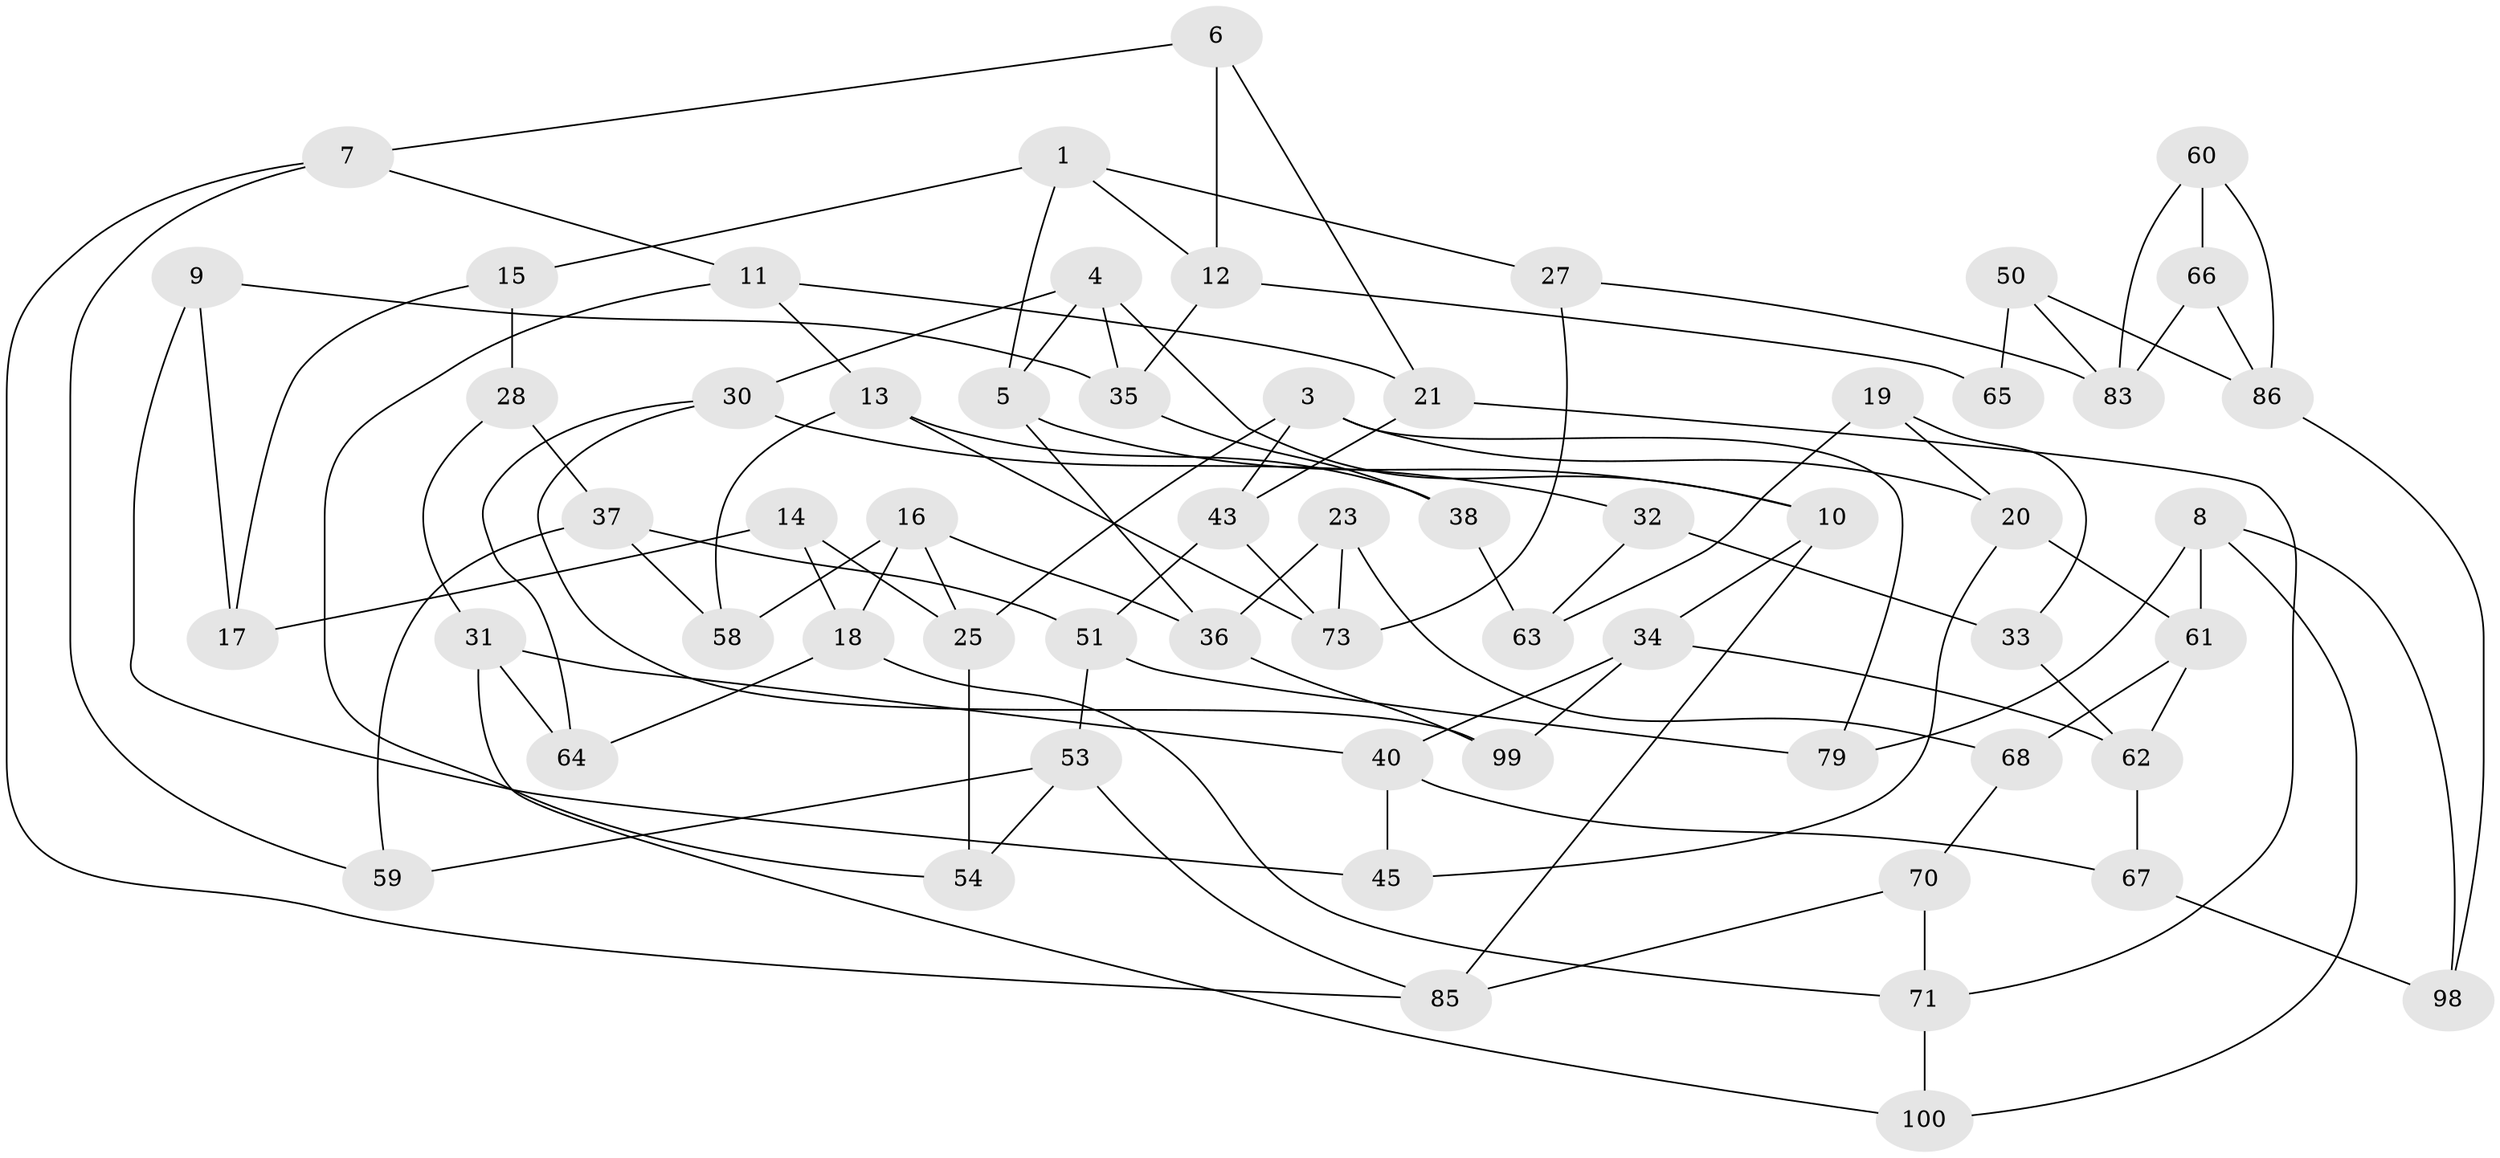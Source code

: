 // original degree distribution, {3: 1.0}
// Generated by graph-tools (version 1.1) at 2025/39/02/21/25 10:39:00]
// undirected, 61 vertices, 107 edges
graph export_dot {
graph [start="1"]
  node [color=gray90,style=filled];
  1 [super="+2"];
  3 [super="+88"];
  4 [super="+22"];
  5 [super="+47"];
  6;
  7 [super="+78"];
  8 [super="+26"];
  9;
  10 [super="+29"];
  11 [super="+24"];
  12 [super="+56"];
  13 [super="+84"];
  14 [super="+92"];
  15 [super="+87"];
  16 [super="+75"];
  17 [super="+80"];
  18 [super="+39"];
  19;
  20 [super="+72"];
  21 [super="+41"];
  23;
  25 [super="+82"];
  27;
  28 [super="+49"];
  30 [super="+44"];
  31 [super="+69"];
  32 [super="+76"];
  33;
  34 [super="+48"];
  35 [super="+46"];
  36 [super="+52"];
  37 [super="+57"];
  38;
  40 [super="+42"];
  43 [super="+74"];
  45;
  50 [super="+55"];
  51 [super="+96"];
  53 [super="+93"];
  54;
  58;
  59;
  60;
  61 [super="+91"];
  62 [super="+77"];
  63 [super="+97"];
  64;
  65;
  66;
  67;
  68;
  70;
  71 [super="+81"];
  73 [super="+89"];
  79;
  83 [super="+95"];
  85 [super="+90"];
  86 [super="+94"];
  98;
  99;
  100;
  1 -- 12;
  1 -- 27;
  1 -- 5;
  1 -- 15;
  3 -- 25;
  3 -- 43;
  3 -- 20;
  3 -- 79;
  4 -- 5;
  4 -- 30;
  4 -- 10;
  4 -- 35;
  5 -- 10;
  5 -- 36;
  6 -- 7;
  6 -- 21;
  6 -- 12;
  7 -- 59;
  7 -- 11;
  7 -- 85;
  8 -- 98;
  8 -- 100;
  8 -- 61;
  8 -- 79;
  9 -- 35;
  9 -- 45;
  9 -- 17;
  10 -- 85;
  10 -- 34;
  11 -- 13;
  11 -- 21;
  11 -- 54;
  12 -- 65;
  12 -- 35;
  13 -- 58;
  13 -- 38;
  13 -- 73;
  14 -- 25;
  14 -- 17 [weight=2];
  14 -- 18;
  15 -- 17;
  15 -- 28 [weight=2];
  16 -- 36;
  16 -- 18;
  16 -- 25;
  16 -- 58;
  18 -- 64;
  18 -- 71;
  19 -- 20;
  19 -- 33;
  19 -- 63;
  20 -- 45;
  20 -- 61;
  21 -- 71;
  21 -- 43;
  23 -- 68;
  23 -- 73;
  23 -- 36;
  25 -- 54;
  27 -- 83;
  27 -- 73;
  28 -- 31;
  28 -- 37;
  30 -- 64;
  30 -- 32;
  30 -- 99;
  31 -- 64;
  31 -- 40;
  31 -- 100;
  32 -- 33;
  32 -- 63 [weight=2];
  33 -- 62;
  34 -- 40;
  34 -- 99;
  34 -- 62;
  35 -- 38;
  36 -- 99;
  37 -- 59;
  37 -- 58;
  37 -- 51;
  38 -- 63;
  40 -- 67;
  40 -- 45;
  43 -- 51;
  43 -- 73;
  50 -- 86;
  50 -- 65 [weight=2];
  50 -- 83;
  51 -- 79;
  51 -- 53;
  53 -- 54;
  53 -- 59;
  53 -- 85;
  60 -- 66;
  60 -- 86;
  60 -- 83;
  61 -- 62;
  61 -- 68;
  62 -- 67;
  66 -- 83;
  66 -- 86;
  67 -- 98;
  68 -- 70;
  70 -- 71;
  70 -- 85;
  71 -- 100;
  86 -- 98;
}
